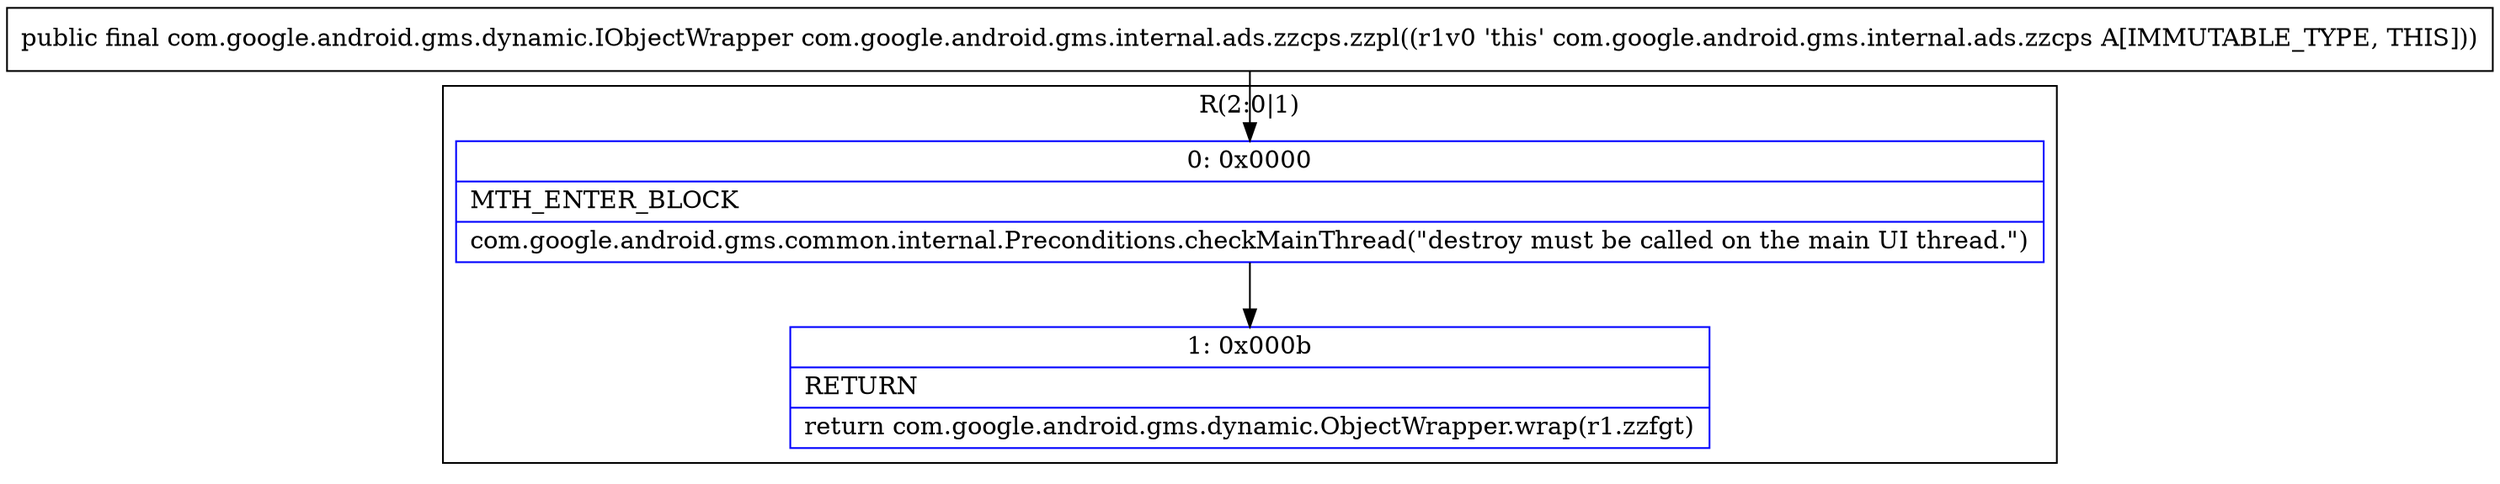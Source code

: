 digraph "CFG forcom.google.android.gms.internal.ads.zzcps.zzpl()Lcom\/google\/android\/gms\/dynamic\/IObjectWrapper;" {
subgraph cluster_Region_649609217 {
label = "R(2:0|1)";
node [shape=record,color=blue];
Node_0 [shape=record,label="{0\:\ 0x0000|MTH_ENTER_BLOCK\l|com.google.android.gms.common.internal.Preconditions.checkMainThread(\"destroy must be called on the main UI thread.\")\l}"];
Node_1 [shape=record,label="{1\:\ 0x000b|RETURN\l|return com.google.android.gms.dynamic.ObjectWrapper.wrap(r1.zzfgt)\l}"];
}
MethodNode[shape=record,label="{public final com.google.android.gms.dynamic.IObjectWrapper com.google.android.gms.internal.ads.zzcps.zzpl((r1v0 'this' com.google.android.gms.internal.ads.zzcps A[IMMUTABLE_TYPE, THIS])) }"];
MethodNode -> Node_0;
Node_0 -> Node_1;
}

